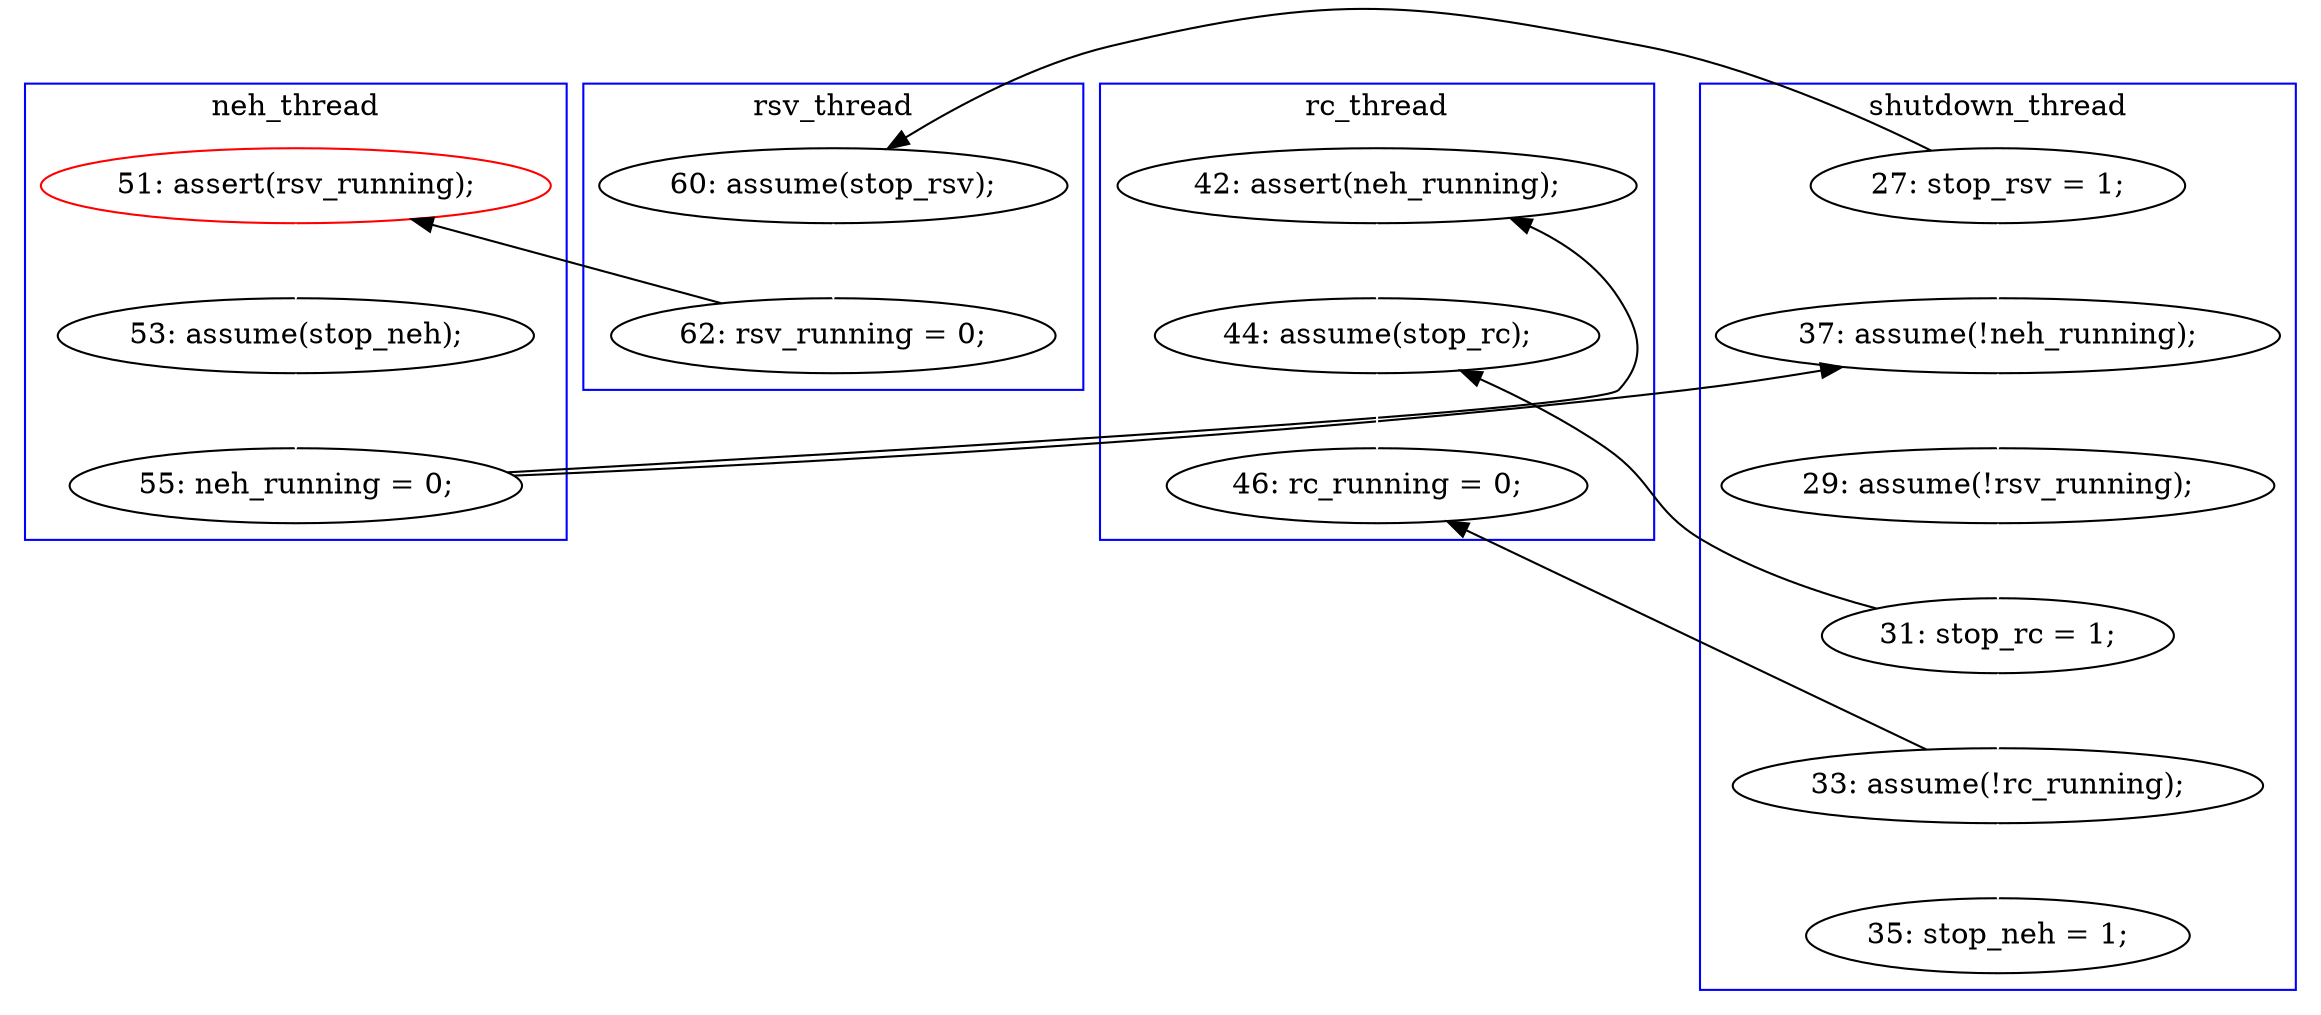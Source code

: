 digraph Counterexample {
	29 -> 31 [color = white, style = solid]
	20 -> 21 [color = white, style = solid]
	21 -> 34 [color = black, style = solid, constraint = false]
	19 -> 20 [color = white, style = solid]
	16 -> 18 [color = white, style = solid]
	10 -> 26 [color = white, style = solid]
	28 -> 35 [color = black, style = solid, constraint = false]
	28 -> 29 [color = white, style = solid]
	10 -> 16 [color = black, style = solid, constraint = false]
	34 -> 35 [color = white, style = solid]
	29 -> 36 [color = black, style = solid, constraint = false]
	18 -> 19 [color = black, style = solid, constraint = false]
	35 -> 36 [color = white, style = solid]
	26 -> 27 [color = white, style = solid]
	27 -> 28 [color = white, style = solid]
	21 -> 26 [color = black, style = solid, constraint = false]
	subgraph cluster3 {
		label = neh_thread
		color = blue
		21  [label = "55: neh_running = 0;"]
		19  [label = "51: assert(rsv_running);", color = red]
		20  [label = "53: assume(stop_neh);"]
	}
	subgraph cluster4 {
		label = rsv_thread
		color = blue
		18  [label = "62: rsv_running = 0;"]
		16  [label = "60: assume(stop_rsv);"]
	}
	subgraph cluster1 {
		label = shutdown_thread
		color = blue
		31  [label = "35: stop_neh = 1;"]
		28  [label = "31: stop_rc = 1;"]
		29  [label = "33: assume(!rc_running);"]
		27  [label = "29: assume(!rsv_running);"]
		10  [label = "27: stop_rsv = 1;"]
		26  [label = "37: assume(!neh_running);"]
	}
	subgraph cluster2 {
		label = rc_thread
		color = blue
		36  [label = "46: rc_running = 0;"]
		35  [label = "44: assume(stop_rc);"]
		34  [label = "42: assert(neh_running);"]
	}
}